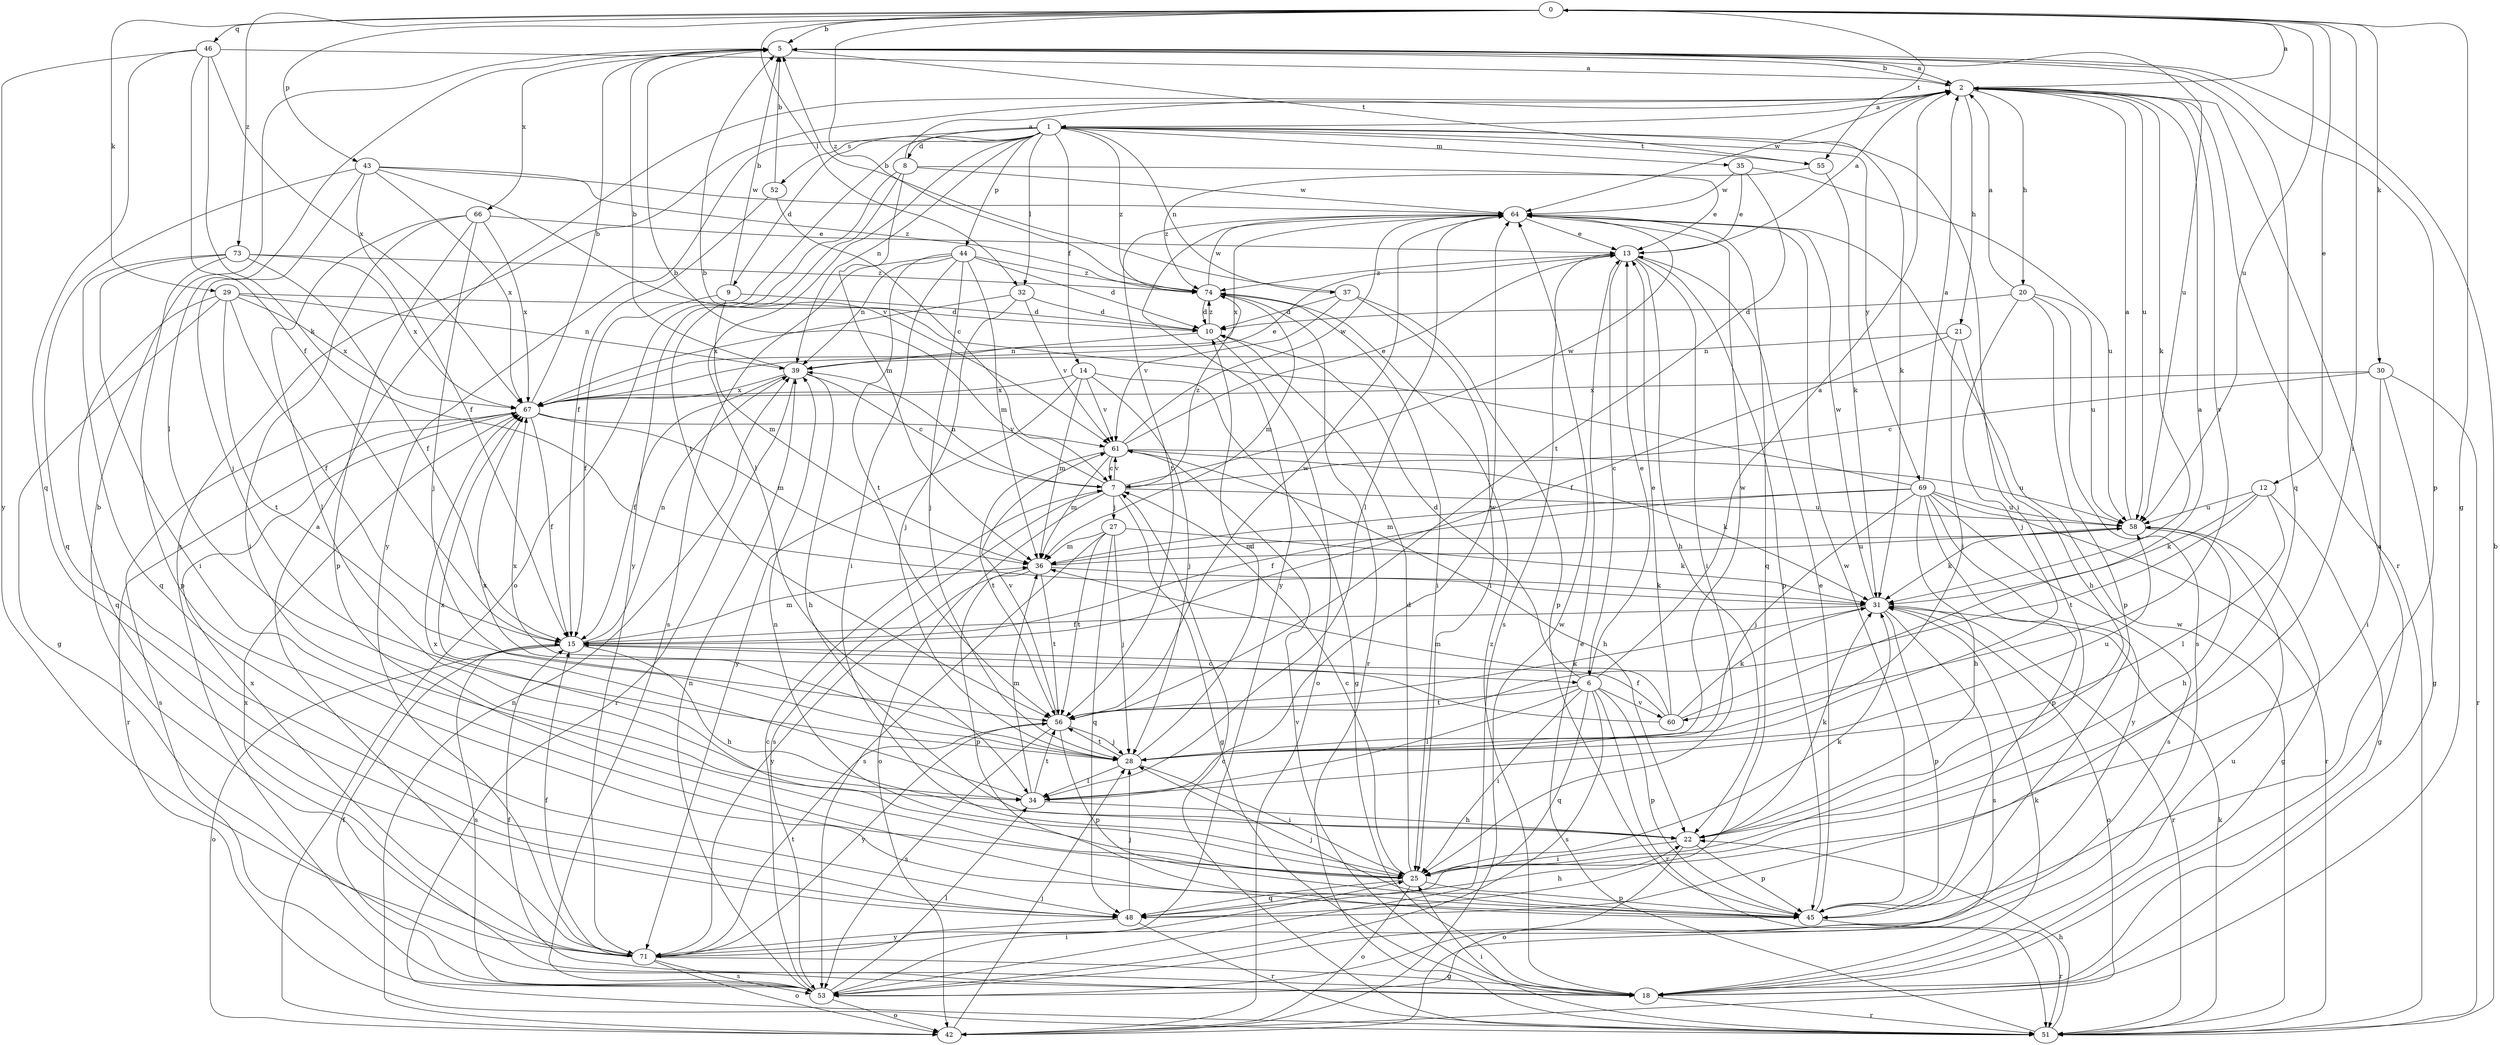 strict digraph  {
0;
1;
2;
5;
6;
7;
8;
9;
10;
12;
13;
14;
15;
18;
20;
21;
22;
25;
27;
28;
29;
30;
31;
32;
34;
35;
36;
37;
39;
42;
43;
44;
45;
46;
48;
51;
52;
53;
55;
56;
58;
60;
61;
64;
66;
67;
69;
71;
73;
74;
0 -> 5  [label=b];
0 -> 12  [label=e];
0 -> 18  [label=g];
0 -> 25  [label=i];
0 -> 29  [label=k];
0 -> 30  [label=k];
0 -> 32  [label=l];
0 -> 43  [label=p];
0 -> 46  [label=q];
0 -> 55  [label=t];
0 -> 58  [label=u];
0 -> 73  [label=z];
0 -> 74  [label=z];
1 -> 8  [label=d];
1 -> 9  [label=d];
1 -> 14  [label=f];
1 -> 25  [label=i];
1 -> 31  [label=k];
1 -> 32  [label=l];
1 -> 34  [label=l];
1 -> 35  [label=m];
1 -> 37  [label=n];
1 -> 39  [label=n];
1 -> 42  [label=o];
1 -> 44  [label=p];
1 -> 52  [label=s];
1 -> 55  [label=t];
1 -> 69  [label=y];
1 -> 71  [label=y];
1 -> 74  [label=z];
2 -> 0  [label=a];
2 -> 1  [label=a];
2 -> 5  [label=b];
2 -> 20  [label=h];
2 -> 21  [label=h];
2 -> 31  [label=k];
2 -> 51  [label=r];
2 -> 53  [label=s];
2 -> 58  [label=u];
2 -> 60  [label=v];
2 -> 64  [label=w];
5 -> 2  [label=a];
5 -> 34  [label=l];
5 -> 45  [label=p];
5 -> 48  [label=q];
5 -> 55  [label=t];
5 -> 58  [label=u];
5 -> 66  [label=x];
6 -> 2  [label=a];
6 -> 10  [label=d];
6 -> 13  [label=e];
6 -> 25  [label=i];
6 -> 34  [label=l];
6 -> 45  [label=p];
6 -> 48  [label=q];
6 -> 51  [label=r];
6 -> 53  [label=s];
6 -> 56  [label=t];
6 -> 60  [label=v];
7 -> 5  [label=b];
7 -> 18  [label=g];
7 -> 27  [label=j];
7 -> 39  [label=n];
7 -> 42  [label=o];
7 -> 53  [label=s];
7 -> 58  [label=u];
7 -> 61  [label=v];
7 -> 64  [label=w];
7 -> 74  [label=z];
8 -> 2  [label=a];
8 -> 13  [label=e];
8 -> 36  [label=m];
8 -> 56  [label=t];
8 -> 64  [label=w];
8 -> 71  [label=y];
9 -> 5  [label=b];
9 -> 10  [label=d];
9 -> 15  [label=f];
9 -> 36  [label=m];
10 -> 39  [label=n];
10 -> 42  [label=o];
10 -> 74  [label=z];
12 -> 18  [label=g];
12 -> 31  [label=k];
12 -> 34  [label=l];
12 -> 56  [label=t];
12 -> 58  [label=u];
13 -> 2  [label=a];
13 -> 6  [label=c];
13 -> 22  [label=h];
13 -> 25  [label=i];
13 -> 45  [label=p];
13 -> 53  [label=s];
13 -> 74  [label=z];
14 -> 18  [label=g];
14 -> 28  [label=j];
14 -> 36  [label=m];
14 -> 61  [label=v];
14 -> 67  [label=x];
14 -> 71  [label=y];
15 -> 6  [label=c];
15 -> 22  [label=h];
15 -> 36  [label=m];
15 -> 39  [label=n];
15 -> 42  [label=o];
15 -> 53  [label=s];
18 -> 2  [label=a];
18 -> 15  [label=f];
18 -> 31  [label=k];
18 -> 51  [label=r];
18 -> 58  [label=u];
18 -> 61  [label=v];
18 -> 67  [label=x];
18 -> 74  [label=z];
20 -> 2  [label=a];
20 -> 10  [label=d];
20 -> 28  [label=j];
20 -> 45  [label=p];
20 -> 53  [label=s];
20 -> 58  [label=u];
21 -> 15  [label=f];
21 -> 22  [label=h];
21 -> 28  [label=j];
21 -> 39  [label=n];
22 -> 25  [label=i];
22 -> 31  [label=k];
22 -> 42  [label=o];
22 -> 45  [label=p];
25 -> 7  [label=c];
25 -> 10  [label=d];
25 -> 31  [label=k];
25 -> 39  [label=n];
25 -> 42  [label=o];
25 -> 45  [label=p];
25 -> 48  [label=q];
25 -> 67  [label=x];
27 -> 28  [label=j];
27 -> 31  [label=k];
27 -> 36  [label=m];
27 -> 48  [label=q];
27 -> 53  [label=s];
27 -> 56  [label=t];
28 -> 10  [label=d];
28 -> 25  [label=i];
28 -> 34  [label=l];
28 -> 56  [label=t];
28 -> 58  [label=u];
28 -> 64  [label=w];
28 -> 67  [label=x];
29 -> 10  [label=d];
29 -> 15  [label=f];
29 -> 18  [label=g];
29 -> 39  [label=n];
29 -> 48  [label=q];
29 -> 56  [label=t];
29 -> 67  [label=x];
30 -> 7  [label=c];
30 -> 18  [label=g];
30 -> 25  [label=i];
30 -> 51  [label=r];
30 -> 67  [label=x];
31 -> 15  [label=f];
31 -> 42  [label=o];
31 -> 45  [label=p];
31 -> 51  [label=r];
31 -> 53  [label=s];
31 -> 64  [label=w];
32 -> 10  [label=d];
32 -> 28  [label=j];
32 -> 61  [label=v];
32 -> 67  [label=x];
34 -> 22  [label=h];
34 -> 36  [label=m];
34 -> 56  [label=t];
34 -> 64  [label=w];
34 -> 67  [label=x];
35 -> 13  [label=e];
35 -> 56  [label=t];
35 -> 58  [label=u];
35 -> 64  [label=w];
36 -> 31  [label=k];
36 -> 45  [label=p];
36 -> 56  [label=t];
36 -> 58  [label=u];
36 -> 71  [label=y];
37 -> 5  [label=b];
37 -> 10  [label=d];
37 -> 25  [label=i];
37 -> 45  [label=p];
37 -> 61  [label=v];
39 -> 5  [label=b];
39 -> 7  [label=c];
39 -> 15  [label=f];
39 -> 22  [label=h];
39 -> 51  [label=r];
39 -> 67  [label=x];
42 -> 28  [label=j];
42 -> 39  [label=n];
42 -> 64  [label=w];
43 -> 15  [label=f];
43 -> 28  [label=j];
43 -> 48  [label=q];
43 -> 61  [label=v];
43 -> 64  [label=w];
43 -> 67  [label=x];
43 -> 74  [label=z];
44 -> 10  [label=d];
44 -> 25  [label=i];
44 -> 28  [label=j];
44 -> 36  [label=m];
44 -> 39  [label=n];
44 -> 53  [label=s];
44 -> 56  [label=t];
44 -> 74  [label=z];
45 -> 13  [label=e];
45 -> 28  [label=j];
45 -> 51  [label=r];
45 -> 64  [label=w];
46 -> 2  [label=a];
46 -> 15  [label=f];
46 -> 31  [label=k];
46 -> 48  [label=q];
46 -> 67  [label=x];
46 -> 71  [label=y];
48 -> 22  [label=h];
48 -> 28  [label=j];
48 -> 51  [label=r];
48 -> 71  [label=y];
51 -> 5  [label=b];
51 -> 7  [label=c];
51 -> 13  [label=e];
51 -> 22  [label=h];
51 -> 25  [label=i];
51 -> 31  [label=k];
51 -> 64  [label=w];
52 -> 5  [label=b];
52 -> 7  [label=c];
52 -> 15  [label=f];
53 -> 7  [label=c];
53 -> 15  [label=f];
53 -> 25  [label=i];
53 -> 34  [label=l];
53 -> 39  [label=n];
53 -> 42  [label=o];
55 -> 31  [label=k];
55 -> 74  [label=z];
56 -> 28  [label=j];
56 -> 31  [label=k];
56 -> 45  [label=p];
56 -> 53  [label=s];
56 -> 61  [label=v];
56 -> 64  [label=w];
56 -> 71  [label=y];
58 -> 2  [label=a];
58 -> 18  [label=g];
58 -> 22  [label=h];
58 -> 31  [label=k];
58 -> 36  [label=m];
60 -> 2  [label=a];
60 -> 13  [label=e];
60 -> 15  [label=f];
60 -> 31  [label=k];
60 -> 36  [label=m];
60 -> 67  [label=x];
61 -> 7  [label=c];
61 -> 13  [label=e];
61 -> 22  [label=h];
61 -> 31  [label=k];
61 -> 36  [label=m];
61 -> 56  [label=t];
61 -> 58  [label=u];
61 -> 64  [label=w];
64 -> 13  [label=e];
64 -> 34  [label=l];
64 -> 48  [label=q];
64 -> 56  [label=t];
64 -> 67  [label=x];
64 -> 71  [label=y];
66 -> 13  [label=e];
66 -> 25  [label=i];
66 -> 28  [label=j];
66 -> 34  [label=l];
66 -> 45  [label=p];
66 -> 67  [label=x];
67 -> 5  [label=b];
67 -> 13  [label=e];
67 -> 15  [label=f];
67 -> 36  [label=m];
67 -> 51  [label=r];
67 -> 53  [label=s];
67 -> 61  [label=v];
69 -> 2  [label=a];
69 -> 5  [label=b];
69 -> 15  [label=f];
69 -> 22  [label=h];
69 -> 28  [label=j];
69 -> 36  [label=m];
69 -> 45  [label=p];
69 -> 51  [label=r];
69 -> 53  [label=s];
69 -> 58  [label=u];
69 -> 71  [label=y];
71 -> 2  [label=a];
71 -> 5  [label=b];
71 -> 15  [label=f];
71 -> 18  [label=g];
71 -> 42  [label=o];
71 -> 53  [label=s];
71 -> 56  [label=t];
71 -> 67  [label=x];
73 -> 15  [label=f];
73 -> 25  [label=i];
73 -> 45  [label=p];
73 -> 48  [label=q];
73 -> 67  [label=x];
73 -> 74  [label=z];
74 -> 10  [label=d];
74 -> 25  [label=i];
74 -> 36  [label=m];
74 -> 51  [label=r];
74 -> 64  [label=w];
}
